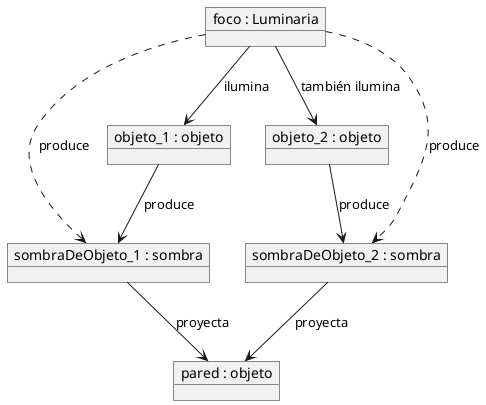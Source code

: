 @startuml
object "foco : Luminaria" as F
object "objeto_1 : objeto" as O1
object "objeto_2 : objeto" as O2
object "sombraDeObjeto_1 : sombra" as S1
object "sombraDeObjeto_2 : sombra" as S2
object "pared : objeto" as W

F --> O1 : "ilumina"
F --> O2 : "también ilumina"
F ..> S1 : "produce"
F ..> S2 : "produce"
O1 --> S1 : "produce"
O2 --> S2 : "produce"
S1 --> W : "proyecta"
S2 --> W : "proyecta"
@enduml

